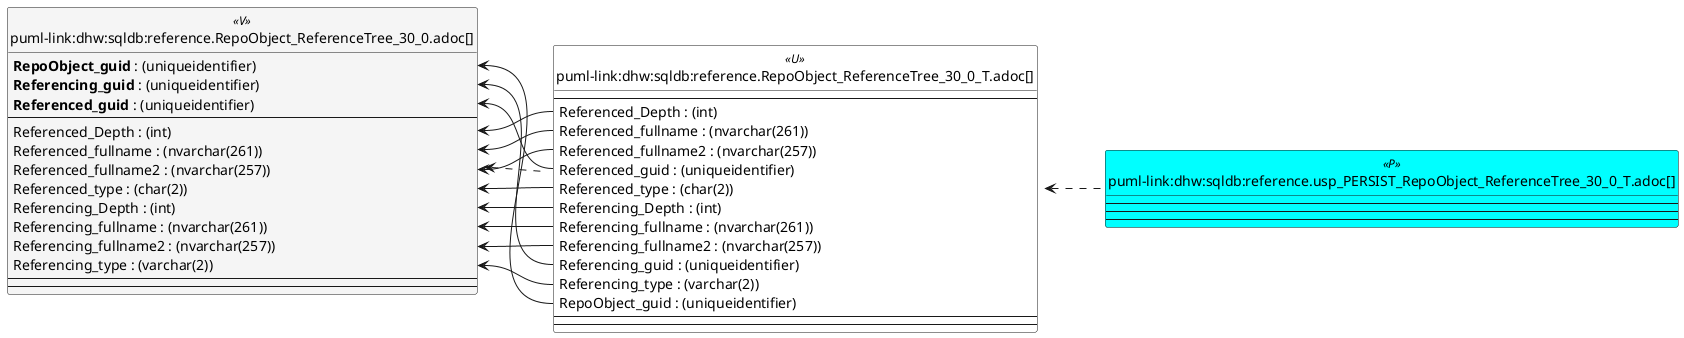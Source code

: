 @startuml
left to right direction
'top to bottom direction
hide circle
'avoide "." issues:
set namespaceSeparator none


skinparam class {
  BackgroundColor White
  BackgroundColor<<FN>> Yellow
  BackgroundColor<<FS>> Yellow
  BackgroundColor<<FT>> LightGray
  BackgroundColor<<IF>> Yellow
  BackgroundColor<<IS>> Yellow
  BackgroundColor<<P>> Aqua
  BackgroundColor<<PC>> Aqua
  BackgroundColor<<SN>> Yellow
  BackgroundColor<<SO>> SlateBlue
  BackgroundColor<<TF>> LightGray
  BackgroundColor<<TR>> Tomato
  BackgroundColor<<U>> White
  BackgroundColor<<V>> WhiteSmoke
  BackgroundColor<<X>> Aqua
  BackgroundColor<<external>> AliceBlue
}


entity "puml-link:dhw:sqldb:reference.RepoObject_ReferenceTree_30_0.adoc[]" as reference.RepoObject_ReferenceTree_30_0 << V >> {
  **RepoObject_guid** : (uniqueidentifier)
  **Referencing_guid** : (uniqueidentifier)
  **Referenced_guid** : (uniqueidentifier)
  --
  Referenced_Depth : (int)
  Referenced_fullname : (nvarchar(261))
  Referenced_fullname2 : (nvarchar(257))
  Referenced_type : (char(2))
  Referencing_Depth : (int)
  Referencing_fullname : (nvarchar(261))
  Referencing_fullname2 : (nvarchar(257))
  Referencing_type : (varchar(2))
  --
  --
}

entity "puml-link:dhw:sqldb:reference.RepoObject_ReferenceTree_30_0_T.adoc[]" as reference.RepoObject_ReferenceTree_30_0_T << U >> {
  --
  Referenced_Depth : (int)
  Referenced_fullname : (nvarchar(261))
  Referenced_fullname2 : (nvarchar(257))
  Referenced_guid : (uniqueidentifier)
  Referenced_type : (char(2))
  Referencing_Depth : (int)
  Referencing_fullname : (nvarchar(261))
  Referencing_fullname2 : (nvarchar(257))
  Referencing_guid : (uniqueidentifier)
  Referencing_type : (varchar(2))
  RepoObject_guid : (uniqueidentifier)
  --
  --
}

entity "puml-link:dhw:sqldb:reference.usp_PERSIST_RepoObject_ReferenceTree_30_0_T.adoc[]" as reference.usp_PERSIST_RepoObject_ReferenceTree_30_0_T << P >> {
  --
  --
  --
}

reference.RepoObject_ReferenceTree_30_0 <.. reference.RepoObject_ReferenceTree_30_0_T
reference.RepoObject_ReferenceTree_30_0_T <.. reference.usp_PERSIST_RepoObject_ReferenceTree_30_0_T
"reference.RepoObject_ReferenceTree_30_0::Referenced_Depth" <-- "reference.RepoObject_ReferenceTree_30_0_T::Referenced_Depth"
"reference.RepoObject_ReferenceTree_30_0::Referenced_fullname" <-- "reference.RepoObject_ReferenceTree_30_0_T::Referenced_fullname"
"reference.RepoObject_ReferenceTree_30_0::Referenced_fullname2" <-- "reference.RepoObject_ReferenceTree_30_0_T::Referenced_fullname2"
"reference.RepoObject_ReferenceTree_30_0::Referenced_guid" <-- "reference.RepoObject_ReferenceTree_30_0_T::Referenced_guid"
"reference.RepoObject_ReferenceTree_30_0::Referenced_type" <-- "reference.RepoObject_ReferenceTree_30_0_T::Referenced_type"
"reference.RepoObject_ReferenceTree_30_0::Referencing_Depth" <-- "reference.RepoObject_ReferenceTree_30_0_T::Referencing_Depth"
"reference.RepoObject_ReferenceTree_30_0::Referencing_fullname" <-- "reference.RepoObject_ReferenceTree_30_0_T::Referencing_fullname"
"reference.RepoObject_ReferenceTree_30_0::Referencing_fullname2" <-- "reference.RepoObject_ReferenceTree_30_0_T::Referencing_fullname2"
"reference.RepoObject_ReferenceTree_30_0::Referencing_guid" <-- "reference.RepoObject_ReferenceTree_30_0_T::Referencing_guid"
"reference.RepoObject_ReferenceTree_30_0::Referencing_type" <-- "reference.RepoObject_ReferenceTree_30_0_T::Referencing_type"
"reference.RepoObject_ReferenceTree_30_0::RepoObject_guid" <-- "reference.RepoObject_ReferenceTree_30_0_T::RepoObject_guid"
@enduml

